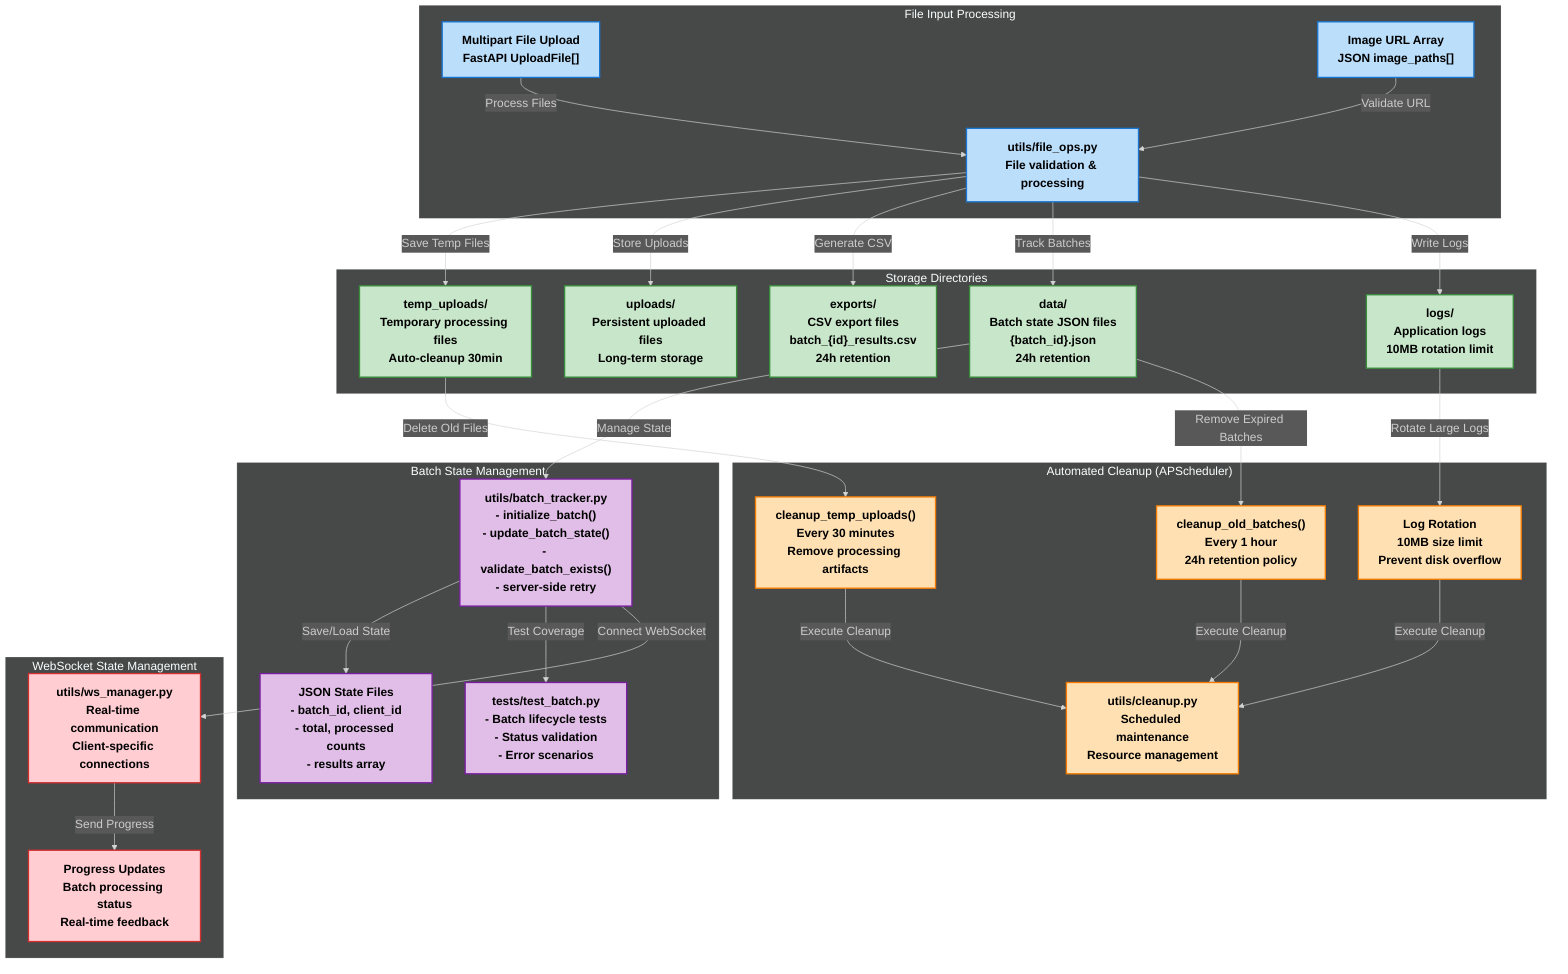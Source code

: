 %%{init: {'theme': 'dark', 'themeVariables': { 'fontFamily': 'arial', 'fontSize': '18px', 'fontWeight': 'bold'}}}%%
graph TD
    subgraph "File Input Processing"
        style A1 fill:#bbdefb,stroke:#1976d2,stroke-width:2px,color:#000000,font-weight:bold
        style A2 fill:#bbdefb,stroke:#1976d2,stroke-width:2px,color:#000000,font-weight:bold
        style A3 fill:#bbdefb,stroke:#1976d2,stroke-width:2px,color:#000000,font-weight:bold
        A1["Multipart File Upload\nFastAPI UploadFile[]"] -->|"Process Files"| A3["utils/file_ops.py\nFile validation & processing"]
        A2["Image URL Array\nJSON image_paths[]"] -->|"Validate URL"| A3
    end

    subgraph "Storage Directories"
        style B1 fill:#c8e6c9,stroke:#388e3c,stroke-width:2px,color:#000000,font-weight:bold
        style B2 fill:#c8e6c9,stroke:#388e3c,stroke-width:2px,color:#000000,font-weight:bold
        style B3 fill:#c8e6c9,stroke:#388e3c,stroke-width:2px,color:#000000,font-weight:bold
        style B4 fill:#c8e6c9,stroke:#388e3c,stroke-width:2px,color:#000000,font-weight:bold
        style B5 fill:#c8e6c9,stroke:#388e3c,stroke-width:2px,color:#000000,font-weight:bold
        A3 -->|"Save Temp Files"| B1["temp_uploads/\nTemporary processing files\nAuto-cleanup 30min"]
        A3 -->|"Store Uploads"| B2["uploads/\nPersistent uploaded files\nLong-term storage"]
        A3 -->|"Generate CSV"| B3["exports/\nCSV export files\nbatch_{id}_results.csv\n24h retention"]
        A3 -->|"Track Batches"| B4["data/\nBatch state JSON files\n{batch_id}.json\n24h retention"]
        A3 -->|"Write Logs"| B5["logs/\nApplication logs\n10MB rotation limit"]
    end

    subgraph "Batch State Management"
        style C1 fill:#e1bee7,stroke:#7b1fa2,stroke-width:2px,color:#000000,font-weight:bold
        style C2 fill:#e1bee7,stroke:#7b1fa2,stroke-width:2px,color:#000000,font-weight:bold
        style C3 fill:#e1bee7,stroke:#7b1fa2,stroke-width:2px,color:#000000,font-weight:bold
        B4 -->|"Manage State"| C1["utils/batch_tracker.py\n- initialize_batch()\n- update_batch_state()\n- validate_batch_exists()\n- server-side retry"]
        C1 -->|"Save/Load State"| C2["JSON State Files\n- batch_id, client_id\n- total, processed counts\n- results array"]
        C1 -->|"Test Coverage"| C3["tests/test_batch.py\n- Batch lifecycle tests\n- Status validation\n- Error scenarios"]
    end

    subgraph "Automated Cleanup (APScheduler)"
        style D1 fill:#ffe0b2,stroke:#f57c00,stroke-width:2px,color:#000000,font-weight:bold
        style D2 fill:#ffe0b2,stroke:#f57c00,stroke-width:2px,color:#000000,font-weight:bold
        style D3 fill:#ffe0b2,stroke:#f57c00,stroke-width:2px,color:#000000,font-weight:bold
        style D4 fill:#ffe0b2,stroke:#f57c00,stroke-width:2px,color:#000000,font-weight:bold
        B1 -->|"Delete Old Files"| D1["cleanup_temp_uploads()\nEvery 30 minutes\nRemove processing artifacts"]
        B4 -->|"Remove Expired Batches"| D2["cleanup_old_batches()\nEvery 1 hour\n24h retention policy"]
        B5 -->|"Rotate Large Logs"| D3["Log Rotation\n10MB size limit\nPrevent disk overflow"]
        D1 -->|"Execute Cleanup"| D4["utils/cleanup.py\nScheduled maintenance\nResource management"]
        D2 -->|"Execute Cleanup"| D4
        D3 -->|"Execute Cleanup"| D4
    end

    subgraph "WebSocket State Management"
        style E1 fill:#ffcdd2,stroke:#d32f2f,stroke-width:2px,color:#000000,font-weight:bold
        style E2 fill:#ffcdd2,stroke:#d32f2f,stroke-width:2px,color:#000000,font-weight:bold
        C1 -->|"Connect WebSocket"| E1["utils/ws_manager.py\nReal-time communication\nClient-specific connections"]
        E1 -->|"Send Progress"| E2["Progress Updates\nBatch processing status\nReal-time feedback"]
    end
